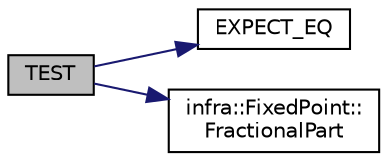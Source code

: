 digraph "TEST"
{
 // INTERACTIVE_SVG=YES
  edge [fontname="Helvetica",fontsize="10",labelfontname="Helvetica",labelfontsize="10"];
  node [fontname="Helvetica",fontsize="10",shape=record];
  rankdir="LR";
  Node7 [label="TEST",height=0.2,width=0.4,color="black", fillcolor="grey75", style="filled", fontcolor="black"];
  Node7 -> Node8 [color="midnightblue",fontsize="10",style="solid",fontname="Helvetica"];
  Node8 [label="EXPECT_EQ",height=0.2,width=0.4,color="black", fillcolor="white", style="filled",URL="$d6/def/_test_json_8cpp.html#a82745227e2f0a8edbb4ae630d88a8e86"];
  Node7 -> Node9 [color="midnightblue",fontsize="10",style="solid",fontname="Helvetica"];
  Node9 [label="infra::FixedPoint::\lFractionalPart",height=0.2,width=0.4,color="black", fillcolor="white", style="filled",URL="$da/d82/structinfra_1_1_fixed_point.html#a4af35a7e900b1875c56f47db889abff5"];
}
